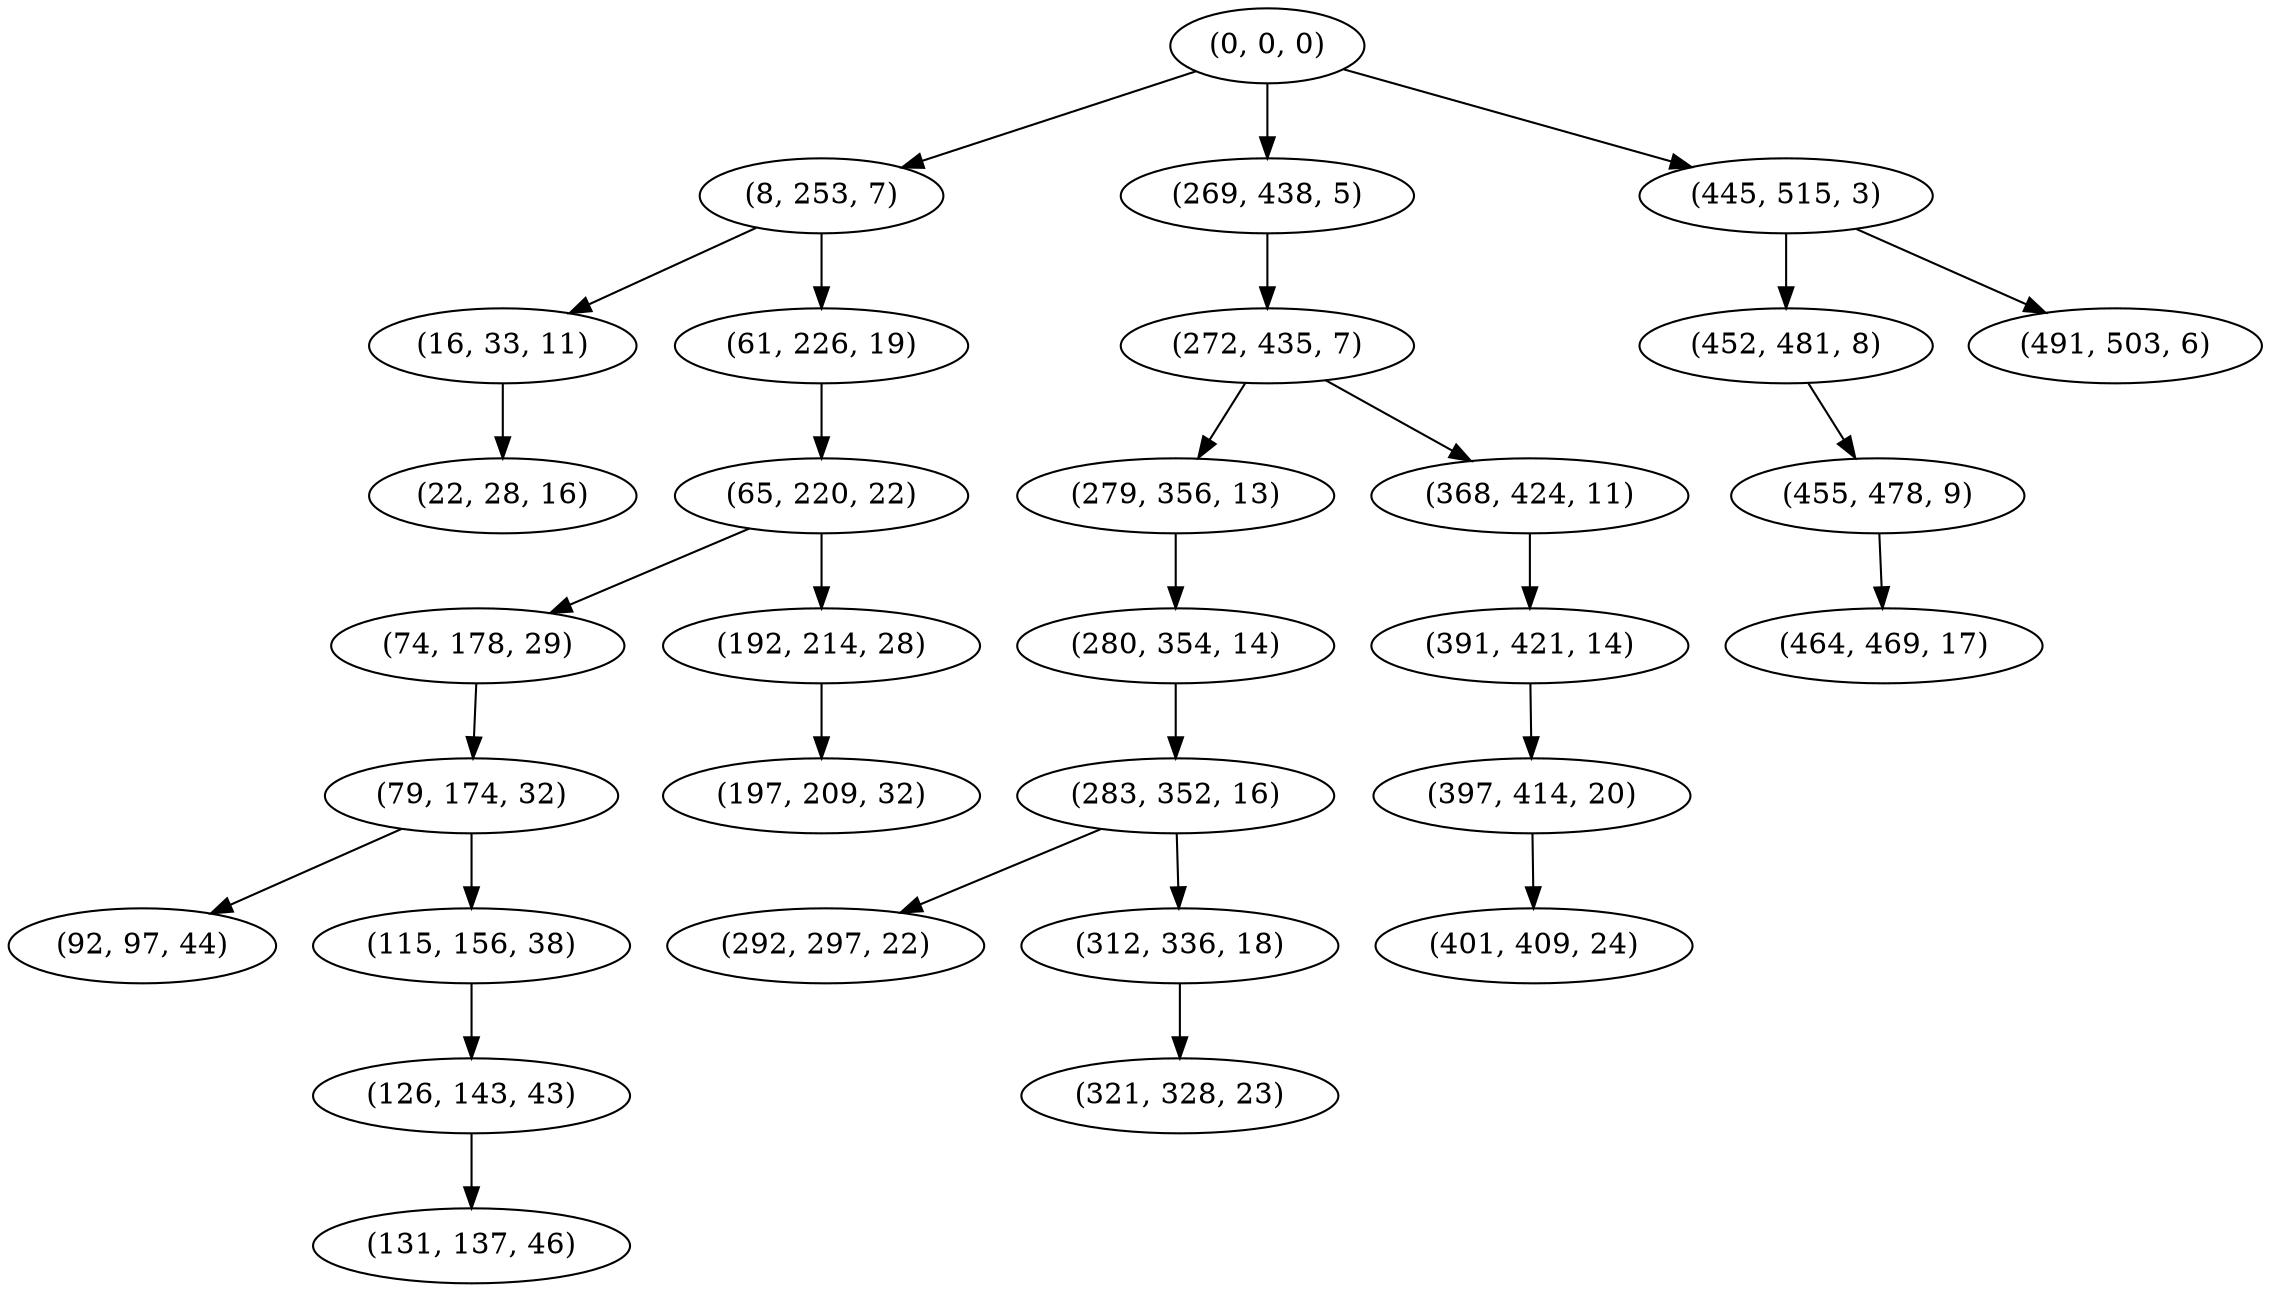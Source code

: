 digraph tree {
    "(0, 0, 0)";
    "(8, 253, 7)";
    "(16, 33, 11)";
    "(22, 28, 16)";
    "(61, 226, 19)";
    "(65, 220, 22)";
    "(74, 178, 29)";
    "(79, 174, 32)";
    "(92, 97, 44)";
    "(115, 156, 38)";
    "(126, 143, 43)";
    "(131, 137, 46)";
    "(192, 214, 28)";
    "(197, 209, 32)";
    "(269, 438, 5)";
    "(272, 435, 7)";
    "(279, 356, 13)";
    "(280, 354, 14)";
    "(283, 352, 16)";
    "(292, 297, 22)";
    "(312, 336, 18)";
    "(321, 328, 23)";
    "(368, 424, 11)";
    "(391, 421, 14)";
    "(397, 414, 20)";
    "(401, 409, 24)";
    "(445, 515, 3)";
    "(452, 481, 8)";
    "(455, 478, 9)";
    "(464, 469, 17)";
    "(491, 503, 6)";
    "(0, 0, 0)" -> "(8, 253, 7)";
    "(0, 0, 0)" -> "(269, 438, 5)";
    "(0, 0, 0)" -> "(445, 515, 3)";
    "(8, 253, 7)" -> "(16, 33, 11)";
    "(8, 253, 7)" -> "(61, 226, 19)";
    "(16, 33, 11)" -> "(22, 28, 16)";
    "(61, 226, 19)" -> "(65, 220, 22)";
    "(65, 220, 22)" -> "(74, 178, 29)";
    "(65, 220, 22)" -> "(192, 214, 28)";
    "(74, 178, 29)" -> "(79, 174, 32)";
    "(79, 174, 32)" -> "(92, 97, 44)";
    "(79, 174, 32)" -> "(115, 156, 38)";
    "(115, 156, 38)" -> "(126, 143, 43)";
    "(126, 143, 43)" -> "(131, 137, 46)";
    "(192, 214, 28)" -> "(197, 209, 32)";
    "(269, 438, 5)" -> "(272, 435, 7)";
    "(272, 435, 7)" -> "(279, 356, 13)";
    "(272, 435, 7)" -> "(368, 424, 11)";
    "(279, 356, 13)" -> "(280, 354, 14)";
    "(280, 354, 14)" -> "(283, 352, 16)";
    "(283, 352, 16)" -> "(292, 297, 22)";
    "(283, 352, 16)" -> "(312, 336, 18)";
    "(312, 336, 18)" -> "(321, 328, 23)";
    "(368, 424, 11)" -> "(391, 421, 14)";
    "(391, 421, 14)" -> "(397, 414, 20)";
    "(397, 414, 20)" -> "(401, 409, 24)";
    "(445, 515, 3)" -> "(452, 481, 8)";
    "(445, 515, 3)" -> "(491, 503, 6)";
    "(452, 481, 8)" -> "(455, 478, 9)";
    "(455, 478, 9)" -> "(464, 469, 17)";
}

